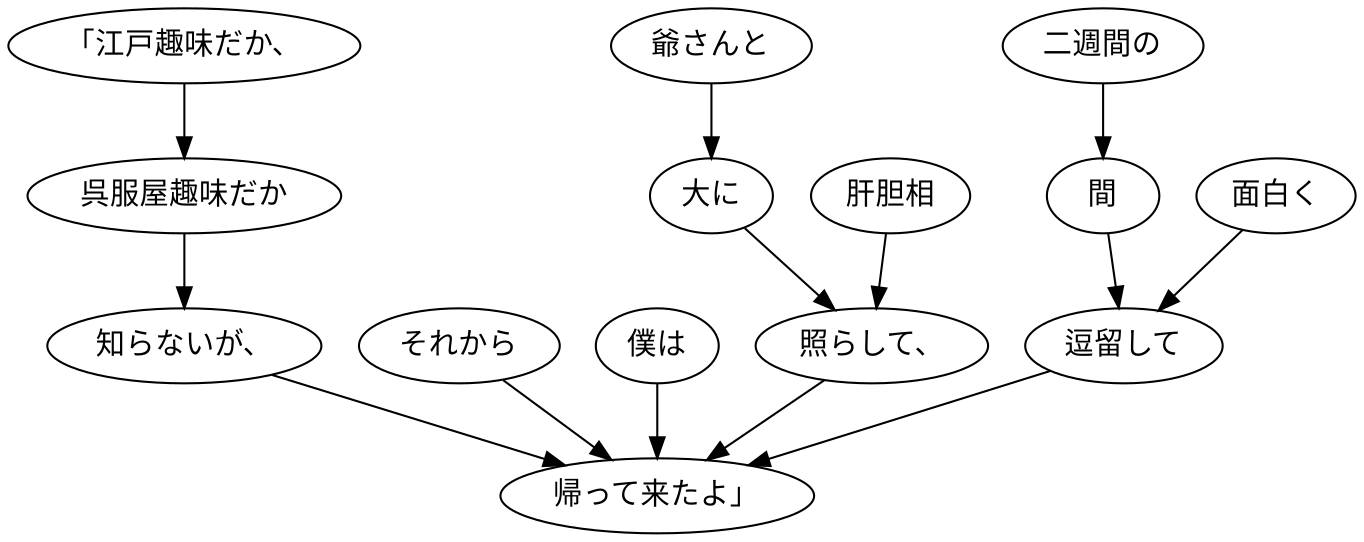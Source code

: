 digraph graph8264 {
	node0 [label="「江戸趣味だか、"];
	node1 [label="呉服屋趣味だか"];
	node2 [label="知らないが、"];
	node3 [label="それから"];
	node4 [label="僕は"];
	node5 [label="爺さんと"];
	node6 [label="大に"];
	node7 [label="肝胆相"];
	node8 [label="照らして、"];
	node9 [label="二週間の"];
	node10 [label="間"];
	node11 [label="面白く"];
	node12 [label="逗留して"];
	node13 [label="帰って来たよ」"];
	node0 -> node1;
	node1 -> node2;
	node2 -> node13;
	node3 -> node13;
	node4 -> node13;
	node5 -> node6;
	node6 -> node8;
	node7 -> node8;
	node8 -> node13;
	node9 -> node10;
	node10 -> node12;
	node11 -> node12;
	node12 -> node13;
}
